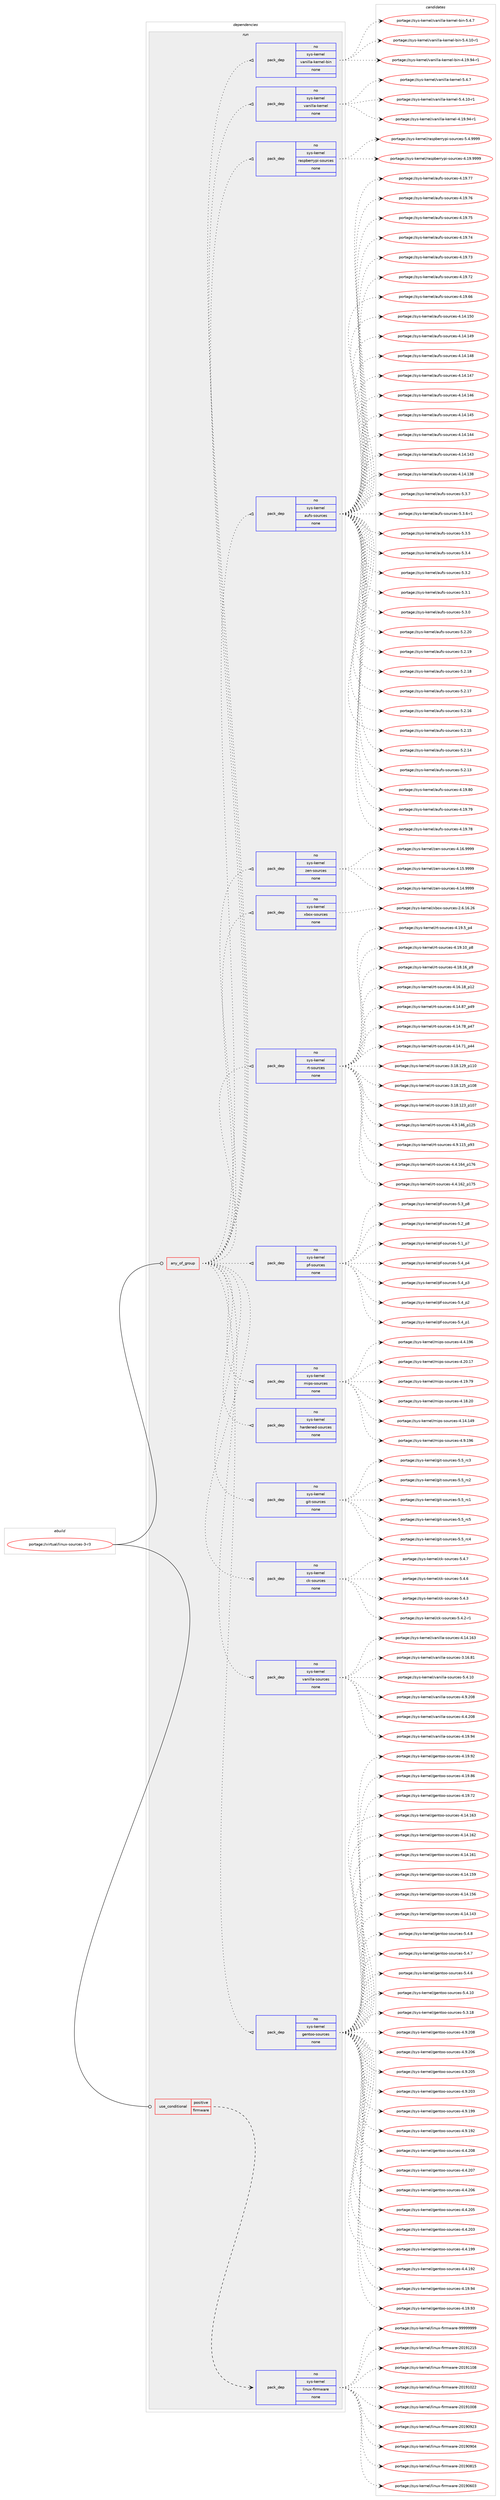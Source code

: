 digraph prolog {

# *************
# Graph options
# *************

newrank=true;
concentrate=true;
compound=true;
graph [rankdir=LR,fontname=Helvetica,fontsize=10,ranksep=1.5];#, ranksep=2.5, nodesep=0.2];
edge  [arrowhead=vee];
node  [fontname=Helvetica,fontsize=10];

# **********
# The ebuild
# **********

subgraph cluster_leftcol {
color=gray;
label=<<i>ebuild</i>>;
id [label="portage://virtual/linux-sources-3-r3", color=red, width=4, href="../virtual/linux-sources-3-r3.svg"];
}

# ****************
# The dependencies
# ****************

subgraph cluster_midcol {
color=gray;
label=<<i>dependencies</i>>;
subgraph cluster_compile {
fillcolor="#eeeeee";
style=filled;
label=<<i>compile</i>>;
}
subgraph cluster_compileandrun {
fillcolor="#eeeeee";
style=filled;
label=<<i>compile and run</i>>;
}
subgraph cluster_run {
fillcolor="#eeeeee";
style=filled;
label=<<i>run</i>>;
subgraph any941 {
dependency40106 [label=<<TABLE BORDER="0" CELLBORDER="1" CELLSPACING="0" CELLPADDING="4"><TR><TD CELLPADDING="10">any_of_group</TD></TR></TABLE>>, shape=none, color=red];subgraph pack32126 {
dependency40107 [label=<<TABLE BORDER="0" CELLBORDER="1" CELLSPACING="0" CELLPADDING="4" WIDTH="220"><TR><TD ROWSPAN="6" CELLPADDING="30">pack_dep</TD></TR><TR><TD WIDTH="110">no</TD></TR><TR><TD>sys-kernel</TD></TR><TR><TD>gentoo-sources</TD></TR><TR><TD>none</TD></TR><TR><TD></TD></TR></TABLE>>, shape=none, color=blue];
}
dependency40106:e -> dependency40107:w [weight=20,style="dotted",arrowhead="oinv"];
subgraph pack32127 {
dependency40108 [label=<<TABLE BORDER="0" CELLBORDER="1" CELLSPACING="0" CELLPADDING="4" WIDTH="220"><TR><TD ROWSPAN="6" CELLPADDING="30">pack_dep</TD></TR><TR><TD WIDTH="110">no</TD></TR><TR><TD>sys-kernel</TD></TR><TR><TD>vanilla-sources</TD></TR><TR><TD>none</TD></TR><TR><TD></TD></TR></TABLE>>, shape=none, color=blue];
}
dependency40106:e -> dependency40108:w [weight=20,style="dotted",arrowhead="oinv"];
subgraph pack32128 {
dependency40109 [label=<<TABLE BORDER="0" CELLBORDER="1" CELLSPACING="0" CELLPADDING="4" WIDTH="220"><TR><TD ROWSPAN="6" CELLPADDING="30">pack_dep</TD></TR><TR><TD WIDTH="110">no</TD></TR><TR><TD>sys-kernel</TD></TR><TR><TD>ck-sources</TD></TR><TR><TD>none</TD></TR><TR><TD></TD></TR></TABLE>>, shape=none, color=blue];
}
dependency40106:e -> dependency40109:w [weight=20,style="dotted",arrowhead="oinv"];
subgraph pack32129 {
dependency40110 [label=<<TABLE BORDER="0" CELLBORDER="1" CELLSPACING="0" CELLPADDING="4" WIDTH="220"><TR><TD ROWSPAN="6" CELLPADDING="30">pack_dep</TD></TR><TR><TD WIDTH="110">no</TD></TR><TR><TD>sys-kernel</TD></TR><TR><TD>git-sources</TD></TR><TR><TD>none</TD></TR><TR><TD></TD></TR></TABLE>>, shape=none, color=blue];
}
dependency40106:e -> dependency40110:w [weight=20,style="dotted",arrowhead="oinv"];
subgraph pack32130 {
dependency40111 [label=<<TABLE BORDER="0" CELLBORDER="1" CELLSPACING="0" CELLPADDING="4" WIDTH="220"><TR><TD ROWSPAN="6" CELLPADDING="30">pack_dep</TD></TR><TR><TD WIDTH="110">no</TD></TR><TR><TD>sys-kernel</TD></TR><TR><TD>hardened-sources</TD></TR><TR><TD>none</TD></TR><TR><TD></TD></TR></TABLE>>, shape=none, color=blue];
}
dependency40106:e -> dependency40111:w [weight=20,style="dotted",arrowhead="oinv"];
subgraph pack32131 {
dependency40112 [label=<<TABLE BORDER="0" CELLBORDER="1" CELLSPACING="0" CELLPADDING="4" WIDTH="220"><TR><TD ROWSPAN="6" CELLPADDING="30">pack_dep</TD></TR><TR><TD WIDTH="110">no</TD></TR><TR><TD>sys-kernel</TD></TR><TR><TD>mips-sources</TD></TR><TR><TD>none</TD></TR><TR><TD></TD></TR></TABLE>>, shape=none, color=blue];
}
dependency40106:e -> dependency40112:w [weight=20,style="dotted",arrowhead="oinv"];
subgraph pack32132 {
dependency40113 [label=<<TABLE BORDER="0" CELLBORDER="1" CELLSPACING="0" CELLPADDING="4" WIDTH="220"><TR><TD ROWSPAN="6" CELLPADDING="30">pack_dep</TD></TR><TR><TD WIDTH="110">no</TD></TR><TR><TD>sys-kernel</TD></TR><TR><TD>pf-sources</TD></TR><TR><TD>none</TD></TR><TR><TD></TD></TR></TABLE>>, shape=none, color=blue];
}
dependency40106:e -> dependency40113:w [weight=20,style="dotted",arrowhead="oinv"];
subgraph pack32133 {
dependency40114 [label=<<TABLE BORDER="0" CELLBORDER="1" CELLSPACING="0" CELLPADDING="4" WIDTH="220"><TR><TD ROWSPAN="6" CELLPADDING="30">pack_dep</TD></TR><TR><TD WIDTH="110">no</TD></TR><TR><TD>sys-kernel</TD></TR><TR><TD>rt-sources</TD></TR><TR><TD>none</TD></TR><TR><TD></TD></TR></TABLE>>, shape=none, color=blue];
}
dependency40106:e -> dependency40114:w [weight=20,style="dotted",arrowhead="oinv"];
subgraph pack32134 {
dependency40115 [label=<<TABLE BORDER="0" CELLBORDER="1" CELLSPACING="0" CELLPADDING="4" WIDTH="220"><TR><TD ROWSPAN="6" CELLPADDING="30">pack_dep</TD></TR><TR><TD WIDTH="110">no</TD></TR><TR><TD>sys-kernel</TD></TR><TR><TD>xbox-sources</TD></TR><TR><TD>none</TD></TR><TR><TD></TD></TR></TABLE>>, shape=none, color=blue];
}
dependency40106:e -> dependency40115:w [weight=20,style="dotted",arrowhead="oinv"];
subgraph pack32135 {
dependency40116 [label=<<TABLE BORDER="0" CELLBORDER="1" CELLSPACING="0" CELLPADDING="4" WIDTH="220"><TR><TD ROWSPAN="6" CELLPADDING="30">pack_dep</TD></TR><TR><TD WIDTH="110">no</TD></TR><TR><TD>sys-kernel</TD></TR><TR><TD>zen-sources</TD></TR><TR><TD>none</TD></TR><TR><TD></TD></TR></TABLE>>, shape=none, color=blue];
}
dependency40106:e -> dependency40116:w [weight=20,style="dotted",arrowhead="oinv"];
subgraph pack32136 {
dependency40117 [label=<<TABLE BORDER="0" CELLBORDER="1" CELLSPACING="0" CELLPADDING="4" WIDTH="220"><TR><TD ROWSPAN="6" CELLPADDING="30">pack_dep</TD></TR><TR><TD WIDTH="110">no</TD></TR><TR><TD>sys-kernel</TD></TR><TR><TD>aufs-sources</TD></TR><TR><TD>none</TD></TR><TR><TD></TD></TR></TABLE>>, shape=none, color=blue];
}
dependency40106:e -> dependency40117:w [weight=20,style="dotted",arrowhead="oinv"];
subgraph pack32137 {
dependency40118 [label=<<TABLE BORDER="0" CELLBORDER="1" CELLSPACING="0" CELLPADDING="4" WIDTH="220"><TR><TD ROWSPAN="6" CELLPADDING="30">pack_dep</TD></TR><TR><TD WIDTH="110">no</TD></TR><TR><TD>sys-kernel</TD></TR><TR><TD>raspberrypi-sources</TD></TR><TR><TD>none</TD></TR><TR><TD></TD></TR></TABLE>>, shape=none, color=blue];
}
dependency40106:e -> dependency40118:w [weight=20,style="dotted",arrowhead="oinv"];
subgraph pack32138 {
dependency40119 [label=<<TABLE BORDER="0" CELLBORDER="1" CELLSPACING="0" CELLPADDING="4" WIDTH="220"><TR><TD ROWSPAN="6" CELLPADDING="30">pack_dep</TD></TR><TR><TD WIDTH="110">no</TD></TR><TR><TD>sys-kernel</TD></TR><TR><TD>vanilla-kernel</TD></TR><TR><TD>none</TD></TR><TR><TD></TD></TR></TABLE>>, shape=none, color=blue];
}
dependency40106:e -> dependency40119:w [weight=20,style="dotted",arrowhead="oinv"];
subgraph pack32139 {
dependency40120 [label=<<TABLE BORDER="0" CELLBORDER="1" CELLSPACING="0" CELLPADDING="4" WIDTH="220"><TR><TD ROWSPAN="6" CELLPADDING="30">pack_dep</TD></TR><TR><TD WIDTH="110">no</TD></TR><TR><TD>sys-kernel</TD></TR><TR><TD>vanilla-kernel-bin</TD></TR><TR><TD>none</TD></TR><TR><TD></TD></TR></TABLE>>, shape=none, color=blue];
}
dependency40106:e -> dependency40120:w [weight=20,style="dotted",arrowhead="oinv"];
}
id:e -> dependency40106:w [weight=20,style="solid",arrowhead="odot"];
subgraph cond6994 {
dependency40121 [label=<<TABLE BORDER="0" CELLBORDER="1" CELLSPACING="0" CELLPADDING="4"><TR><TD ROWSPAN="3" CELLPADDING="10">use_conditional</TD></TR><TR><TD>positive</TD></TR><TR><TD>firmware</TD></TR></TABLE>>, shape=none, color=red];
subgraph pack32140 {
dependency40122 [label=<<TABLE BORDER="0" CELLBORDER="1" CELLSPACING="0" CELLPADDING="4" WIDTH="220"><TR><TD ROWSPAN="6" CELLPADDING="30">pack_dep</TD></TR><TR><TD WIDTH="110">no</TD></TR><TR><TD>sys-kernel</TD></TR><TR><TD>linux-firmware</TD></TR><TR><TD>none</TD></TR><TR><TD></TD></TR></TABLE>>, shape=none, color=blue];
}
dependency40121:e -> dependency40122:w [weight=20,style="dashed",arrowhead="vee"];
}
id:e -> dependency40121:w [weight=20,style="solid",arrowhead="odot"];
}
}

# **************
# The candidates
# **************

subgraph cluster_choices {
rank=same;
color=gray;
label=<<i>candidates</i>>;

subgraph choice32126 {
color=black;
nodesep=1;
choice11512111545107101114110101108471031011101161111114511511111711499101115455346524656 [label="portage://sys-kernel/gentoo-sources-5.4.8", color=red, width=4,href="../sys-kernel/gentoo-sources-5.4.8.svg"];
choice11512111545107101114110101108471031011101161111114511511111711499101115455346524655 [label="portage://sys-kernel/gentoo-sources-5.4.7", color=red, width=4,href="../sys-kernel/gentoo-sources-5.4.7.svg"];
choice11512111545107101114110101108471031011101161111114511511111711499101115455346524654 [label="portage://sys-kernel/gentoo-sources-5.4.6", color=red, width=4,href="../sys-kernel/gentoo-sources-5.4.6.svg"];
choice1151211154510710111411010110847103101110116111111451151111171149910111545534652464948 [label="portage://sys-kernel/gentoo-sources-5.4.10", color=red, width=4,href="../sys-kernel/gentoo-sources-5.4.10.svg"];
choice1151211154510710111411010110847103101110116111111451151111171149910111545534651464956 [label="portage://sys-kernel/gentoo-sources-5.3.18", color=red, width=4,href="../sys-kernel/gentoo-sources-5.3.18.svg"];
choice115121115451071011141101011084710310111011611111145115111117114991011154552465746504856 [label="portage://sys-kernel/gentoo-sources-4.9.208", color=red, width=4,href="../sys-kernel/gentoo-sources-4.9.208.svg"];
choice115121115451071011141101011084710310111011611111145115111117114991011154552465746504854 [label="portage://sys-kernel/gentoo-sources-4.9.206", color=red, width=4,href="../sys-kernel/gentoo-sources-4.9.206.svg"];
choice115121115451071011141101011084710310111011611111145115111117114991011154552465746504853 [label="portage://sys-kernel/gentoo-sources-4.9.205", color=red, width=4,href="../sys-kernel/gentoo-sources-4.9.205.svg"];
choice115121115451071011141101011084710310111011611111145115111117114991011154552465746504851 [label="portage://sys-kernel/gentoo-sources-4.9.203", color=red, width=4,href="../sys-kernel/gentoo-sources-4.9.203.svg"];
choice115121115451071011141101011084710310111011611111145115111117114991011154552465746495757 [label="portage://sys-kernel/gentoo-sources-4.9.199", color=red, width=4,href="../sys-kernel/gentoo-sources-4.9.199.svg"];
choice115121115451071011141101011084710310111011611111145115111117114991011154552465746495750 [label="portage://sys-kernel/gentoo-sources-4.9.192", color=red, width=4,href="../sys-kernel/gentoo-sources-4.9.192.svg"];
choice115121115451071011141101011084710310111011611111145115111117114991011154552465246504856 [label="portage://sys-kernel/gentoo-sources-4.4.208", color=red, width=4,href="../sys-kernel/gentoo-sources-4.4.208.svg"];
choice115121115451071011141101011084710310111011611111145115111117114991011154552465246504855 [label="portage://sys-kernel/gentoo-sources-4.4.207", color=red, width=4,href="../sys-kernel/gentoo-sources-4.4.207.svg"];
choice115121115451071011141101011084710310111011611111145115111117114991011154552465246504854 [label="portage://sys-kernel/gentoo-sources-4.4.206", color=red, width=4,href="../sys-kernel/gentoo-sources-4.4.206.svg"];
choice115121115451071011141101011084710310111011611111145115111117114991011154552465246504853 [label="portage://sys-kernel/gentoo-sources-4.4.205", color=red, width=4,href="../sys-kernel/gentoo-sources-4.4.205.svg"];
choice115121115451071011141101011084710310111011611111145115111117114991011154552465246504851 [label="portage://sys-kernel/gentoo-sources-4.4.203", color=red, width=4,href="../sys-kernel/gentoo-sources-4.4.203.svg"];
choice115121115451071011141101011084710310111011611111145115111117114991011154552465246495757 [label="portage://sys-kernel/gentoo-sources-4.4.199", color=red, width=4,href="../sys-kernel/gentoo-sources-4.4.199.svg"];
choice115121115451071011141101011084710310111011611111145115111117114991011154552465246495750 [label="portage://sys-kernel/gentoo-sources-4.4.192", color=red, width=4,href="../sys-kernel/gentoo-sources-4.4.192.svg"];
choice115121115451071011141101011084710310111011611111145115111117114991011154552464957465752 [label="portage://sys-kernel/gentoo-sources-4.19.94", color=red, width=4,href="../sys-kernel/gentoo-sources-4.19.94.svg"];
choice115121115451071011141101011084710310111011611111145115111117114991011154552464957465751 [label="portage://sys-kernel/gentoo-sources-4.19.93", color=red, width=4,href="../sys-kernel/gentoo-sources-4.19.93.svg"];
choice115121115451071011141101011084710310111011611111145115111117114991011154552464957465750 [label="portage://sys-kernel/gentoo-sources-4.19.92", color=red, width=4,href="../sys-kernel/gentoo-sources-4.19.92.svg"];
choice115121115451071011141101011084710310111011611111145115111117114991011154552464957465654 [label="portage://sys-kernel/gentoo-sources-4.19.86", color=red, width=4,href="../sys-kernel/gentoo-sources-4.19.86.svg"];
choice115121115451071011141101011084710310111011611111145115111117114991011154552464957465550 [label="portage://sys-kernel/gentoo-sources-4.19.72", color=red, width=4,href="../sys-kernel/gentoo-sources-4.19.72.svg"];
choice11512111545107101114110101108471031011101161111114511511111711499101115455246495246495451 [label="portage://sys-kernel/gentoo-sources-4.14.163", color=red, width=4,href="../sys-kernel/gentoo-sources-4.14.163.svg"];
choice11512111545107101114110101108471031011101161111114511511111711499101115455246495246495450 [label="portage://sys-kernel/gentoo-sources-4.14.162", color=red, width=4,href="../sys-kernel/gentoo-sources-4.14.162.svg"];
choice11512111545107101114110101108471031011101161111114511511111711499101115455246495246495449 [label="portage://sys-kernel/gentoo-sources-4.14.161", color=red, width=4,href="../sys-kernel/gentoo-sources-4.14.161.svg"];
choice11512111545107101114110101108471031011101161111114511511111711499101115455246495246495357 [label="portage://sys-kernel/gentoo-sources-4.14.159", color=red, width=4,href="../sys-kernel/gentoo-sources-4.14.159.svg"];
choice11512111545107101114110101108471031011101161111114511511111711499101115455246495246495354 [label="portage://sys-kernel/gentoo-sources-4.14.156", color=red, width=4,href="../sys-kernel/gentoo-sources-4.14.156.svg"];
choice11512111545107101114110101108471031011101161111114511511111711499101115455246495246495251 [label="portage://sys-kernel/gentoo-sources-4.14.143", color=red, width=4,href="../sys-kernel/gentoo-sources-4.14.143.svg"];
dependency40107:e -> choice11512111545107101114110101108471031011101161111114511511111711499101115455346524656:w [style=dotted,weight="100"];
dependency40107:e -> choice11512111545107101114110101108471031011101161111114511511111711499101115455346524655:w [style=dotted,weight="100"];
dependency40107:e -> choice11512111545107101114110101108471031011101161111114511511111711499101115455346524654:w [style=dotted,weight="100"];
dependency40107:e -> choice1151211154510710111411010110847103101110116111111451151111171149910111545534652464948:w [style=dotted,weight="100"];
dependency40107:e -> choice1151211154510710111411010110847103101110116111111451151111171149910111545534651464956:w [style=dotted,weight="100"];
dependency40107:e -> choice115121115451071011141101011084710310111011611111145115111117114991011154552465746504856:w [style=dotted,weight="100"];
dependency40107:e -> choice115121115451071011141101011084710310111011611111145115111117114991011154552465746504854:w [style=dotted,weight="100"];
dependency40107:e -> choice115121115451071011141101011084710310111011611111145115111117114991011154552465746504853:w [style=dotted,weight="100"];
dependency40107:e -> choice115121115451071011141101011084710310111011611111145115111117114991011154552465746504851:w [style=dotted,weight="100"];
dependency40107:e -> choice115121115451071011141101011084710310111011611111145115111117114991011154552465746495757:w [style=dotted,weight="100"];
dependency40107:e -> choice115121115451071011141101011084710310111011611111145115111117114991011154552465746495750:w [style=dotted,weight="100"];
dependency40107:e -> choice115121115451071011141101011084710310111011611111145115111117114991011154552465246504856:w [style=dotted,weight="100"];
dependency40107:e -> choice115121115451071011141101011084710310111011611111145115111117114991011154552465246504855:w [style=dotted,weight="100"];
dependency40107:e -> choice115121115451071011141101011084710310111011611111145115111117114991011154552465246504854:w [style=dotted,weight="100"];
dependency40107:e -> choice115121115451071011141101011084710310111011611111145115111117114991011154552465246504853:w [style=dotted,weight="100"];
dependency40107:e -> choice115121115451071011141101011084710310111011611111145115111117114991011154552465246504851:w [style=dotted,weight="100"];
dependency40107:e -> choice115121115451071011141101011084710310111011611111145115111117114991011154552465246495757:w [style=dotted,weight="100"];
dependency40107:e -> choice115121115451071011141101011084710310111011611111145115111117114991011154552465246495750:w [style=dotted,weight="100"];
dependency40107:e -> choice115121115451071011141101011084710310111011611111145115111117114991011154552464957465752:w [style=dotted,weight="100"];
dependency40107:e -> choice115121115451071011141101011084710310111011611111145115111117114991011154552464957465751:w [style=dotted,weight="100"];
dependency40107:e -> choice115121115451071011141101011084710310111011611111145115111117114991011154552464957465750:w [style=dotted,weight="100"];
dependency40107:e -> choice115121115451071011141101011084710310111011611111145115111117114991011154552464957465654:w [style=dotted,weight="100"];
dependency40107:e -> choice115121115451071011141101011084710310111011611111145115111117114991011154552464957465550:w [style=dotted,weight="100"];
dependency40107:e -> choice11512111545107101114110101108471031011101161111114511511111711499101115455246495246495451:w [style=dotted,weight="100"];
dependency40107:e -> choice11512111545107101114110101108471031011101161111114511511111711499101115455246495246495450:w [style=dotted,weight="100"];
dependency40107:e -> choice11512111545107101114110101108471031011101161111114511511111711499101115455246495246495449:w [style=dotted,weight="100"];
dependency40107:e -> choice11512111545107101114110101108471031011101161111114511511111711499101115455246495246495357:w [style=dotted,weight="100"];
dependency40107:e -> choice11512111545107101114110101108471031011101161111114511511111711499101115455246495246495354:w [style=dotted,weight="100"];
dependency40107:e -> choice11512111545107101114110101108471031011101161111114511511111711499101115455246495246495251:w [style=dotted,weight="100"];
}
subgraph choice32127 {
color=black;
nodesep=1;
choice11512111545107101114110101108471189711010510810897451151111171149910111545534652464948 [label="portage://sys-kernel/vanilla-sources-5.4.10", color=red, width=4,href="../sys-kernel/vanilla-sources-5.4.10.svg"];
choice1151211154510710111411010110847118971101051081089745115111117114991011154552465746504856 [label="portage://sys-kernel/vanilla-sources-4.9.208", color=red, width=4,href="../sys-kernel/vanilla-sources-4.9.208.svg"];
choice1151211154510710111411010110847118971101051081089745115111117114991011154552465246504856 [label="portage://sys-kernel/vanilla-sources-4.4.208", color=red, width=4,href="../sys-kernel/vanilla-sources-4.4.208.svg"];
choice1151211154510710111411010110847118971101051081089745115111117114991011154552464957465752 [label="portage://sys-kernel/vanilla-sources-4.19.94", color=red, width=4,href="../sys-kernel/vanilla-sources-4.19.94.svg"];
choice115121115451071011141101011084711897110105108108974511511111711499101115455246495246495451 [label="portage://sys-kernel/vanilla-sources-4.14.163", color=red, width=4,href="../sys-kernel/vanilla-sources-4.14.163.svg"];
choice1151211154510710111411010110847118971101051081089745115111117114991011154551464954465649 [label="portage://sys-kernel/vanilla-sources-3.16.81", color=red, width=4,href="../sys-kernel/vanilla-sources-3.16.81.svg"];
dependency40108:e -> choice11512111545107101114110101108471189711010510810897451151111171149910111545534652464948:w [style=dotted,weight="100"];
dependency40108:e -> choice1151211154510710111411010110847118971101051081089745115111117114991011154552465746504856:w [style=dotted,weight="100"];
dependency40108:e -> choice1151211154510710111411010110847118971101051081089745115111117114991011154552465246504856:w [style=dotted,weight="100"];
dependency40108:e -> choice1151211154510710111411010110847118971101051081089745115111117114991011154552464957465752:w [style=dotted,weight="100"];
dependency40108:e -> choice115121115451071011141101011084711897110105108108974511511111711499101115455246495246495451:w [style=dotted,weight="100"];
dependency40108:e -> choice1151211154510710111411010110847118971101051081089745115111117114991011154551464954465649:w [style=dotted,weight="100"];
}
subgraph choice32128 {
color=black;
nodesep=1;
choice1151211154510710111411010110847991074511511111711499101115455346524655 [label="portage://sys-kernel/ck-sources-5.4.7", color=red, width=4,href="../sys-kernel/ck-sources-5.4.7.svg"];
choice1151211154510710111411010110847991074511511111711499101115455346524654 [label="portage://sys-kernel/ck-sources-5.4.6", color=red, width=4,href="../sys-kernel/ck-sources-5.4.6.svg"];
choice1151211154510710111411010110847991074511511111711499101115455346524651 [label="portage://sys-kernel/ck-sources-5.4.3", color=red, width=4,href="../sys-kernel/ck-sources-5.4.3.svg"];
choice11512111545107101114110101108479910745115111117114991011154553465246504511449 [label="portage://sys-kernel/ck-sources-5.4.2-r1", color=red, width=4,href="../sys-kernel/ck-sources-5.4.2-r1.svg"];
dependency40109:e -> choice1151211154510710111411010110847991074511511111711499101115455346524655:w [style=dotted,weight="100"];
dependency40109:e -> choice1151211154510710111411010110847991074511511111711499101115455346524654:w [style=dotted,weight="100"];
dependency40109:e -> choice1151211154510710111411010110847991074511511111711499101115455346524651:w [style=dotted,weight="100"];
dependency40109:e -> choice11512111545107101114110101108479910745115111117114991011154553465246504511449:w [style=dotted,weight="100"];
}
subgraph choice32129 {
color=black;
nodesep=1;
choice1151211154510710111411010110847103105116451151111171149910111545534653951149953 [label="portage://sys-kernel/git-sources-5.5_rc5", color=red, width=4,href="../sys-kernel/git-sources-5.5_rc5.svg"];
choice1151211154510710111411010110847103105116451151111171149910111545534653951149952 [label="portage://sys-kernel/git-sources-5.5_rc4", color=red, width=4,href="../sys-kernel/git-sources-5.5_rc4.svg"];
choice1151211154510710111411010110847103105116451151111171149910111545534653951149951 [label="portage://sys-kernel/git-sources-5.5_rc3", color=red, width=4,href="../sys-kernel/git-sources-5.5_rc3.svg"];
choice1151211154510710111411010110847103105116451151111171149910111545534653951149950 [label="portage://sys-kernel/git-sources-5.5_rc2", color=red, width=4,href="../sys-kernel/git-sources-5.5_rc2.svg"];
choice1151211154510710111411010110847103105116451151111171149910111545534653951149949 [label="portage://sys-kernel/git-sources-5.5_rc1", color=red, width=4,href="../sys-kernel/git-sources-5.5_rc1.svg"];
dependency40110:e -> choice1151211154510710111411010110847103105116451151111171149910111545534653951149953:w [style=dotted,weight="100"];
dependency40110:e -> choice1151211154510710111411010110847103105116451151111171149910111545534653951149952:w [style=dotted,weight="100"];
dependency40110:e -> choice1151211154510710111411010110847103105116451151111171149910111545534653951149951:w [style=dotted,weight="100"];
dependency40110:e -> choice1151211154510710111411010110847103105116451151111171149910111545534653951149950:w [style=dotted,weight="100"];
dependency40110:e -> choice1151211154510710111411010110847103105116451151111171149910111545534653951149949:w [style=dotted,weight="100"];
}
subgraph choice32130 {
color=black;
nodesep=1;
}
subgraph choice32131 {
color=black;
nodesep=1;
choice115121115451071011141101011084710910511211545115111117114991011154552465746495754 [label="portage://sys-kernel/mips-sources-4.9.196", color=red, width=4,href="../sys-kernel/mips-sources-4.9.196.svg"];
choice115121115451071011141101011084710910511211545115111117114991011154552465246495754 [label="portage://sys-kernel/mips-sources-4.4.196", color=red, width=4,href="../sys-kernel/mips-sources-4.4.196.svg"];
choice115121115451071011141101011084710910511211545115111117114991011154552465048464955 [label="portage://sys-kernel/mips-sources-4.20.17", color=red, width=4,href="../sys-kernel/mips-sources-4.20.17.svg"];
choice115121115451071011141101011084710910511211545115111117114991011154552464957465557 [label="portage://sys-kernel/mips-sources-4.19.79", color=red, width=4,href="../sys-kernel/mips-sources-4.19.79.svg"];
choice115121115451071011141101011084710910511211545115111117114991011154552464956465048 [label="portage://sys-kernel/mips-sources-4.18.20", color=red, width=4,href="../sys-kernel/mips-sources-4.18.20.svg"];
choice11512111545107101114110101108471091051121154511511111711499101115455246495246495257 [label="portage://sys-kernel/mips-sources-4.14.149", color=red, width=4,href="../sys-kernel/mips-sources-4.14.149.svg"];
dependency40112:e -> choice115121115451071011141101011084710910511211545115111117114991011154552465746495754:w [style=dotted,weight="100"];
dependency40112:e -> choice115121115451071011141101011084710910511211545115111117114991011154552465246495754:w [style=dotted,weight="100"];
dependency40112:e -> choice115121115451071011141101011084710910511211545115111117114991011154552465048464955:w [style=dotted,weight="100"];
dependency40112:e -> choice115121115451071011141101011084710910511211545115111117114991011154552464957465557:w [style=dotted,weight="100"];
dependency40112:e -> choice115121115451071011141101011084710910511211545115111117114991011154552464956465048:w [style=dotted,weight="100"];
dependency40112:e -> choice11512111545107101114110101108471091051121154511511111711499101115455246495246495257:w [style=dotted,weight="100"];
}
subgraph choice32132 {
color=black;
nodesep=1;
choice11512111545107101114110101108471121024511511111711499101115455346529511252 [label="portage://sys-kernel/pf-sources-5.4_p4", color=red, width=4,href="../sys-kernel/pf-sources-5.4_p4.svg"];
choice11512111545107101114110101108471121024511511111711499101115455346529511251 [label="portage://sys-kernel/pf-sources-5.4_p3", color=red, width=4,href="../sys-kernel/pf-sources-5.4_p3.svg"];
choice11512111545107101114110101108471121024511511111711499101115455346529511250 [label="portage://sys-kernel/pf-sources-5.4_p2", color=red, width=4,href="../sys-kernel/pf-sources-5.4_p2.svg"];
choice11512111545107101114110101108471121024511511111711499101115455346529511249 [label="portage://sys-kernel/pf-sources-5.4_p1", color=red, width=4,href="../sys-kernel/pf-sources-5.4_p1.svg"];
choice11512111545107101114110101108471121024511511111711499101115455346519511256 [label="portage://sys-kernel/pf-sources-5.3_p8", color=red, width=4,href="../sys-kernel/pf-sources-5.3_p8.svg"];
choice11512111545107101114110101108471121024511511111711499101115455346509511256 [label="portage://sys-kernel/pf-sources-5.2_p8", color=red, width=4,href="../sys-kernel/pf-sources-5.2_p8.svg"];
choice11512111545107101114110101108471121024511511111711499101115455346499511255 [label="portage://sys-kernel/pf-sources-5.1_p7", color=red, width=4,href="../sys-kernel/pf-sources-5.1_p7.svg"];
dependency40113:e -> choice11512111545107101114110101108471121024511511111711499101115455346529511252:w [style=dotted,weight="100"];
dependency40113:e -> choice11512111545107101114110101108471121024511511111711499101115455346529511251:w [style=dotted,weight="100"];
dependency40113:e -> choice11512111545107101114110101108471121024511511111711499101115455346529511250:w [style=dotted,weight="100"];
dependency40113:e -> choice11512111545107101114110101108471121024511511111711499101115455346529511249:w [style=dotted,weight="100"];
dependency40113:e -> choice11512111545107101114110101108471121024511511111711499101115455346519511256:w [style=dotted,weight="100"];
dependency40113:e -> choice11512111545107101114110101108471121024511511111711499101115455346509511256:w [style=dotted,weight="100"];
dependency40113:e -> choice11512111545107101114110101108471121024511511111711499101115455346499511255:w [style=dotted,weight="100"];
}
subgraph choice32133 {
color=black;
nodesep=1;
choice11512111545107101114110101108471141164511511111711499101115455246574649525495112495053 [label="portage://sys-kernel/rt-sources-4.9.146_p125", color=red, width=4,href="../sys-kernel/rt-sources-4.9.146_p125.svg"];
choice115121115451071011141101011084711411645115111117114991011154552465746494953951125751 [label="portage://sys-kernel/rt-sources-4.9.115_p93", color=red, width=4,href="../sys-kernel/rt-sources-4.9.115_p93.svg"];
choice11512111545107101114110101108471141164511511111711499101115455246524649545295112495554 [label="portage://sys-kernel/rt-sources-4.4.164_p176", color=red, width=4,href="../sys-kernel/rt-sources-4.4.164_p176.svg"];
choice11512111545107101114110101108471141164511511111711499101115455246524649545095112495553 [label="portage://sys-kernel/rt-sources-4.4.162_p175", color=red, width=4,href="../sys-kernel/rt-sources-4.4.162_p175.svg"];
choice11512111545107101114110101108471141164511511111711499101115455246495746539511252 [label="portage://sys-kernel/rt-sources-4.19.5_p4", color=red, width=4,href="../sys-kernel/rt-sources-4.19.5_p4.svg"];
choice1151211154510710111411010110847114116451151111171149910111545524649574649489511256 [label="portage://sys-kernel/rt-sources-4.19.10_p8", color=red, width=4,href="../sys-kernel/rt-sources-4.19.10_p8.svg"];
choice1151211154510710111411010110847114116451151111171149910111545524649564649549511257 [label="portage://sys-kernel/rt-sources-4.18.16_p9", color=red, width=4,href="../sys-kernel/rt-sources-4.18.16_p9.svg"];
choice115121115451071011141101011084711411645115111117114991011154552464954464956951124950 [label="portage://sys-kernel/rt-sources-4.16.18_p12", color=red, width=4,href="../sys-kernel/rt-sources-4.16.18_p12.svg"];
choice115121115451071011141101011084711411645115111117114991011154552464952465655951125257 [label="portage://sys-kernel/rt-sources-4.14.87_p49", color=red, width=4,href="../sys-kernel/rt-sources-4.14.87_p49.svg"];
choice115121115451071011141101011084711411645115111117114991011154552464952465556951125255 [label="portage://sys-kernel/rt-sources-4.14.78_p47", color=red, width=4,href="../sys-kernel/rt-sources-4.14.78_p47.svg"];
choice115121115451071011141101011084711411645115111117114991011154552464952465549951125252 [label="portage://sys-kernel/rt-sources-4.14.71_p44", color=red, width=4,href="../sys-kernel/rt-sources-4.14.71_p44.svg"];
choice1151211154510710111411010110847114116451151111171149910111545514649564649505795112494948 [label="portage://sys-kernel/rt-sources-3.18.129_p110", color=red, width=4,href="../sys-kernel/rt-sources-3.18.129_p110.svg"];
choice1151211154510710111411010110847114116451151111171149910111545514649564649505395112494856 [label="portage://sys-kernel/rt-sources-3.18.125_p108", color=red, width=4,href="../sys-kernel/rt-sources-3.18.125_p108.svg"];
choice1151211154510710111411010110847114116451151111171149910111545514649564649505195112494855 [label="portage://sys-kernel/rt-sources-3.18.123_p107", color=red, width=4,href="../sys-kernel/rt-sources-3.18.123_p107.svg"];
dependency40114:e -> choice11512111545107101114110101108471141164511511111711499101115455246574649525495112495053:w [style=dotted,weight="100"];
dependency40114:e -> choice115121115451071011141101011084711411645115111117114991011154552465746494953951125751:w [style=dotted,weight="100"];
dependency40114:e -> choice11512111545107101114110101108471141164511511111711499101115455246524649545295112495554:w [style=dotted,weight="100"];
dependency40114:e -> choice11512111545107101114110101108471141164511511111711499101115455246524649545095112495553:w [style=dotted,weight="100"];
dependency40114:e -> choice11512111545107101114110101108471141164511511111711499101115455246495746539511252:w [style=dotted,weight="100"];
dependency40114:e -> choice1151211154510710111411010110847114116451151111171149910111545524649574649489511256:w [style=dotted,weight="100"];
dependency40114:e -> choice1151211154510710111411010110847114116451151111171149910111545524649564649549511257:w [style=dotted,weight="100"];
dependency40114:e -> choice115121115451071011141101011084711411645115111117114991011154552464954464956951124950:w [style=dotted,weight="100"];
dependency40114:e -> choice115121115451071011141101011084711411645115111117114991011154552464952465655951125257:w [style=dotted,weight="100"];
dependency40114:e -> choice115121115451071011141101011084711411645115111117114991011154552464952465556951125255:w [style=dotted,weight="100"];
dependency40114:e -> choice115121115451071011141101011084711411645115111117114991011154552464952465549951125252:w [style=dotted,weight="100"];
dependency40114:e -> choice1151211154510710111411010110847114116451151111171149910111545514649564649505795112494948:w [style=dotted,weight="100"];
dependency40114:e -> choice1151211154510710111411010110847114116451151111171149910111545514649564649505395112494856:w [style=dotted,weight="100"];
dependency40114:e -> choice1151211154510710111411010110847114116451151111171149910111545514649564649505195112494855:w [style=dotted,weight="100"];
}
subgraph choice32134 {
color=black;
nodesep=1;
choice115121115451071011141101011084712098111120451151111171149910111545504654464954465054 [label="portage://sys-kernel/xbox-sources-2.6.16.26", color=red, width=4,href="../sys-kernel/xbox-sources-2.6.16.26.svg"];
dependency40115:e -> choice115121115451071011141101011084712098111120451151111171149910111545504654464954465054:w [style=dotted,weight="100"];
}
subgraph choice32135 {
color=black;
nodesep=1;
choice1151211154510710111411010110847122101110451151111171149910111545524649544657575757 [label="portage://sys-kernel/zen-sources-4.16.9999", color=red, width=4,href="../sys-kernel/zen-sources-4.16.9999.svg"];
choice1151211154510710111411010110847122101110451151111171149910111545524649534657575757 [label="portage://sys-kernel/zen-sources-4.15.9999", color=red, width=4,href="../sys-kernel/zen-sources-4.15.9999.svg"];
choice1151211154510710111411010110847122101110451151111171149910111545524649524657575757 [label="portage://sys-kernel/zen-sources-4.14.9999", color=red, width=4,href="../sys-kernel/zen-sources-4.14.9999.svg"];
dependency40116:e -> choice1151211154510710111411010110847122101110451151111171149910111545524649544657575757:w [style=dotted,weight="100"];
dependency40116:e -> choice1151211154510710111411010110847122101110451151111171149910111545524649534657575757:w [style=dotted,weight="100"];
dependency40116:e -> choice1151211154510710111411010110847122101110451151111171149910111545524649524657575757:w [style=dotted,weight="100"];
}
subgraph choice32136 {
color=black;
nodesep=1;
choice1151211154510710111411010110847971171021154511511111711499101115455346514655 [label="portage://sys-kernel/aufs-sources-5.3.7", color=red, width=4,href="../sys-kernel/aufs-sources-5.3.7.svg"];
choice11512111545107101114110101108479711710211545115111117114991011154553465146544511449 [label="portage://sys-kernel/aufs-sources-5.3.6-r1", color=red, width=4,href="../sys-kernel/aufs-sources-5.3.6-r1.svg"];
choice1151211154510710111411010110847971171021154511511111711499101115455346514653 [label="portage://sys-kernel/aufs-sources-5.3.5", color=red, width=4,href="../sys-kernel/aufs-sources-5.3.5.svg"];
choice1151211154510710111411010110847971171021154511511111711499101115455346514652 [label="portage://sys-kernel/aufs-sources-5.3.4", color=red, width=4,href="../sys-kernel/aufs-sources-5.3.4.svg"];
choice1151211154510710111411010110847971171021154511511111711499101115455346514650 [label="portage://sys-kernel/aufs-sources-5.3.2", color=red, width=4,href="../sys-kernel/aufs-sources-5.3.2.svg"];
choice1151211154510710111411010110847971171021154511511111711499101115455346514649 [label="portage://sys-kernel/aufs-sources-5.3.1", color=red, width=4,href="../sys-kernel/aufs-sources-5.3.1.svg"];
choice1151211154510710111411010110847971171021154511511111711499101115455346514648 [label="portage://sys-kernel/aufs-sources-5.3.0", color=red, width=4,href="../sys-kernel/aufs-sources-5.3.0.svg"];
choice115121115451071011141101011084797117102115451151111171149910111545534650465048 [label="portage://sys-kernel/aufs-sources-5.2.20", color=red, width=4,href="../sys-kernel/aufs-sources-5.2.20.svg"];
choice115121115451071011141101011084797117102115451151111171149910111545534650464957 [label="portage://sys-kernel/aufs-sources-5.2.19", color=red, width=4,href="../sys-kernel/aufs-sources-5.2.19.svg"];
choice115121115451071011141101011084797117102115451151111171149910111545534650464956 [label="portage://sys-kernel/aufs-sources-5.2.18", color=red, width=4,href="../sys-kernel/aufs-sources-5.2.18.svg"];
choice115121115451071011141101011084797117102115451151111171149910111545534650464955 [label="portage://sys-kernel/aufs-sources-5.2.17", color=red, width=4,href="../sys-kernel/aufs-sources-5.2.17.svg"];
choice115121115451071011141101011084797117102115451151111171149910111545534650464954 [label="portage://sys-kernel/aufs-sources-5.2.16", color=red, width=4,href="../sys-kernel/aufs-sources-5.2.16.svg"];
choice115121115451071011141101011084797117102115451151111171149910111545534650464953 [label="portage://sys-kernel/aufs-sources-5.2.15", color=red, width=4,href="../sys-kernel/aufs-sources-5.2.15.svg"];
choice115121115451071011141101011084797117102115451151111171149910111545534650464952 [label="portage://sys-kernel/aufs-sources-5.2.14", color=red, width=4,href="../sys-kernel/aufs-sources-5.2.14.svg"];
choice115121115451071011141101011084797117102115451151111171149910111545534650464951 [label="portage://sys-kernel/aufs-sources-5.2.13", color=red, width=4,href="../sys-kernel/aufs-sources-5.2.13.svg"];
choice11512111545107101114110101108479711710211545115111117114991011154552464957465648 [label="portage://sys-kernel/aufs-sources-4.19.80", color=red, width=4,href="../sys-kernel/aufs-sources-4.19.80.svg"];
choice11512111545107101114110101108479711710211545115111117114991011154552464957465557 [label="portage://sys-kernel/aufs-sources-4.19.79", color=red, width=4,href="../sys-kernel/aufs-sources-4.19.79.svg"];
choice11512111545107101114110101108479711710211545115111117114991011154552464957465556 [label="portage://sys-kernel/aufs-sources-4.19.78", color=red, width=4,href="../sys-kernel/aufs-sources-4.19.78.svg"];
choice11512111545107101114110101108479711710211545115111117114991011154552464957465555 [label="portage://sys-kernel/aufs-sources-4.19.77", color=red, width=4,href="../sys-kernel/aufs-sources-4.19.77.svg"];
choice11512111545107101114110101108479711710211545115111117114991011154552464957465554 [label="portage://sys-kernel/aufs-sources-4.19.76", color=red, width=4,href="../sys-kernel/aufs-sources-4.19.76.svg"];
choice11512111545107101114110101108479711710211545115111117114991011154552464957465553 [label="portage://sys-kernel/aufs-sources-4.19.75", color=red, width=4,href="../sys-kernel/aufs-sources-4.19.75.svg"];
choice11512111545107101114110101108479711710211545115111117114991011154552464957465552 [label="portage://sys-kernel/aufs-sources-4.19.74", color=red, width=4,href="../sys-kernel/aufs-sources-4.19.74.svg"];
choice11512111545107101114110101108479711710211545115111117114991011154552464957465551 [label="portage://sys-kernel/aufs-sources-4.19.73", color=red, width=4,href="../sys-kernel/aufs-sources-4.19.73.svg"];
choice11512111545107101114110101108479711710211545115111117114991011154552464957465550 [label="portage://sys-kernel/aufs-sources-4.19.72", color=red, width=4,href="../sys-kernel/aufs-sources-4.19.72.svg"];
choice11512111545107101114110101108479711710211545115111117114991011154552464957465454 [label="portage://sys-kernel/aufs-sources-4.19.66", color=red, width=4,href="../sys-kernel/aufs-sources-4.19.66.svg"];
choice1151211154510710111411010110847971171021154511511111711499101115455246495246495348 [label="portage://sys-kernel/aufs-sources-4.14.150", color=red, width=4,href="../sys-kernel/aufs-sources-4.14.150.svg"];
choice1151211154510710111411010110847971171021154511511111711499101115455246495246495257 [label="portage://sys-kernel/aufs-sources-4.14.149", color=red, width=4,href="../sys-kernel/aufs-sources-4.14.149.svg"];
choice1151211154510710111411010110847971171021154511511111711499101115455246495246495256 [label="portage://sys-kernel/aufs-sources-4.14.148", color=red, width=4,href="../sys-kernel/aufs-sources-4.14.148.svg"];
choice1151211154510710111411010110847971171021154511511111711499101115455246495246495255 [label="portage://sys-kernel/aufs-sources-4.14.147", color=red, width=4,href="../sys-kernel/aufs-sources-4.14.147.svg"];
choice1151211154510710111411010110847971171021154511511111711499101115455246495246495254 [label="portage://sys-kernel/aufs-sources-4.14.146", color=red, width=4,href="../sys-kernel/aufs-sources-4.14.146.svg"];
choice1151211154510710111411010110847971171021154511511111711499101115455246495246495253 [label="portage://sys-kernel/aufs-sources-4.14.145", color=red, width=4,href="../sys-kernel/aufs-sources-4.14.145.svg"];
choice1151211154510710111411010110847971171021154511511111711499101115455246495246495252 [label="portage://sys-kernel/aufs-sources-4.14.144", color=red, width=4,href="../sys-kernel/aufs-sources-4.14.144.svg"];
choice1151211154510710111411010110847971171021154511511111711499101115455246495246495251 [label="portage://sys-kernel/aufs-sources-4.14.143", color=red, width=4,href="../sys-kernel/aufs-sources-4.14.143.svg"];
choice1151211154510710111411010110847971171021154511511111711499101115455246495246495156 [label="portage://sys-kernel/aufs-sources-4.14.138", color=red, width=4,href="../sys-kernel/aufs-sources-4.14.138.svg"];
dependency40117:e -> choice1151211154510710111411010110847971171021154511511111711499101115455346514655:w [style=dotted,weight="100"];
dependency40117:e -> choice11512111545107101114110101108479711710211545115111117114991011154553465146544511449:w [style=dotted,weight="100"];
dependency40117:e -> choice1151211154510710111411010110847971171021154511511111711499101115455346514653:w [style=dotted,weight="100"];
dependency40117:e -> choice1151211154510710111411010110847971171021154511511111711499101115455346514652:w [style=dotted,weight="100"];
dependency40117:e -> choice1151211154510710111411010110847971171021154511511111711499101115455346514650:w [style=dotted,weight="100"];
dependency40117:e -> choice1151211154510710111411010110847971171021154511511111711499101115455346514649:w [style=dotted,weight="100"];
dependency40117:e -> choice1151211154510710111411010110847971171021154511511111711499101115455346514648:w [style=dotted,weight="100"];
dependency40117:e -> choice115121115451071011141101011084797117102115451151111171149910111545534650465048:w [style=dotted,weight="100"];
dependency40117:e -> choice115121115451071011141101011084797117102115451151111171149910111545534650464957:w [style=dotted,weight="100"];
dependency40117:e -> choice115121115451071011141101011084797117102115451151111171149910111545534650464956:w [style=dotted,weight="100"];
dependency40117:e -> choice115121115451071011141101011084797117102115451151111171149910111545534650464955:w [style=dotted,weight="100"];
dependency40117:e -> choice115121115451071011141101011084797117102115451151111171149910111545534650464954:w [style=dotted,weight="100"];
dependency40117:e -> choice115121115451071011141101011084797117102115451151111171149910111545534650464953:w [style=dotted,weight="100"];
dependency40117:e -> choice115121115451071011141101011084797117102115451151111171149910111545534650464952:w [style=dotted,weight="100"];
dependency40117:e -> choice115121115451071011141101011084797117102115451151111171149910111545534650464951:w [style=dotted,weight="100"];
dependency40117:e -> choice11512111545107101114110101108479711710211545115111117114991011154552464957465648:w [style=dotted,weight="100"];
dependency40117:e -> choice11512111545107101114110101108479711710211545115111117114991011154552464957465557:w [style=dotted,weight="100"];
dependency40117:e -> choice11512111545107101114110101108479711710211545115111117114991011154552464957465556:w [style=dotted,weight="100"];
dependency40117:e -> choice11512111545107101114110101108479711710211545115111117114991011154552464957465555:w [style=dotted,weight="100"];
dependency40117:e -> choice11512111545107101114110101108479711710211545115111117114991011154552464957465554:w [style=dotted,weight="100"];
dependency40117:e -> choice11512111545107101114110101108479711710211545115111117114991011154552464957465553:w [style=dotted,weight="100"];
dependency40117:e -> choice11512111545107101114110101108479711710211545115111117114991011154552464957465552:w [style=dotted,weight="100"];
dependency40117:e -> choice11512111545107101114110101108479711710211545115111117114991011154552464957465551:w [style=dotted,weight="100"];
dependency40117:e -> choice11512111545107101114110101108479711710211545115111117114991011154552464957465550:w [style=dotted,weight="100"];
dependency40117:e -> choice11512111545107101114110101108479711710211545115111117114991011154552464957465454:w [style=dotted,weight="100"];
dependency40117:e -> choice1151211154510710111411010110847971171021154511511111711499101115455246495246495348:w [style=dotted,weight="100"];
dependency40117:e -> choice1151211154510710111411010110847971171021154511511111711499101115455246495246495257:w [style=dotted,weight="100"];
dependency40117:e -> choice1151211154510710111411010110847971171021154511511111711499101115455246495246495256:w [style=dotted,weight="100"];
dependency40117:e -> choice1151211154510710111411010110847971171021154511511111711499101115455246495246495255:w [style=dotted,weight="100"];
dependency40117:e -> choice1151211154510710111411010110847971171021154511511111711499101115455246495246495254:w [style=dotted,weight="100"];
dependency40117:e -> choice1151211154510710111411010110847971171021154511511111711499101115455246495246495253:w [style=dotted,weight="100"];
dependency40117:e -> choice1151211154510710111411010110847971171021154511511111711499101115455246495246495252:w [style=dotted,weight="100"];
dependency40117:e -> choice1151211154510710111411010110847971171021154511511111711499101115455246495246495251:w [style=dotted,weight="100"];
dependency40117:e -> choice1151211154510710111411010110847971171021154511511111711499101115455246495246495156:w [style=dotted,weight="100"];
}
subgraph choice32137 {
color=black;
nodesep=1;
choice115121115451071011141101011084711497115112981011141141211121054511511111711499101115455346524657575757 [label="portage://sys-kernel/raspberrypi-sources-5.4.9999", color=red, width=4,href="../sys-kernel/raspberrypi-sources-5.4.9999.svg"];
choice11512111545107101114110101108471149711511298101114114121112105451151111171149910111545524649574657575757 [label="portage://sys-kernel/raspberrypi-sources-4.19.9999", color=red, width=4,href="../sys-kernel/raspberrypi-sources-4.19.9999.svg"];
dependency40118:e -> choice115121115451071011141101011084711497115112981011141141211121054511511111711499101115455346524657575757:w [style=dotted,weight="100"];
dependency40118:e -> choice11512111545107101114110101108471149711511298101114114121112105451151111171149910111545524649574657575757:w [style=dotted,weight="100"];
}
subgraph choice32138 {
color=black;
nodesep=1;
choice1151211154510710111411010110847118971101051081089745107101114110101108455346524655 [label="portage://sys-kernel/vanilla-kernel-5.4.7", color=red, width=4,href="../sys-kernel/vanilla-kernel-5.4.7.svg"];
choice1151211154510710111411010110847118971101051081089745107101114110101108455346524649484511449 [label="portage://sys-kernel/vanilla-kernel-5.4.10-r1", color=red, width=4,href="../sys-kernel/vanilla-kernel-5.4.10-r1.svg"];
choice115121115451071011141101011084711897110105108108974510710111411010110845524649574657524511449 [label="portage://sys-kernel/vanilla-kernel-4.19.94-r1", color=red, width=4,href="../sys-kernel/vanilla-kernel-4.19.94-r1.svg"];
dependency40119:e -> choice1151211154510710111411010110847118971101051081089745107101114110101108455346524655:w [style=dotted,weight="100"];
dependency40119:e -> choice1151211154510710111411010110847118971101051081089745107101114110101108455346524649484511449:w [style=dotted,weight="100"];
dependency40119:e -> choice115121115451071011141101011084711897110105108108974510710111411010110845524649574657524511449:w [style=dotted,weight="100"];
}
subgraph choice32139 {
color=black;
nodesep=1;
choice11512111545107101114110101108471189711010510810897451071011141101011084598105110455346524655 [label="portage://sys-kernel/vanilla-kernel-bin-5.4.7", color=red, width=4,href="../sys-kernel/vanilla-kernel-bin-5.4.7.svg"];
choice11512111545107101114110101108471189711010510810897451071011141101011084598105110455346524649484511449 [label="portage://sys-kernel/vanilla-kernel-bin-5.4.10-r1", color=red, width=4,href="../sys-kernel/vanilla-kernel-bin-5.4.10-r1.svg"];
choice1151211154510710111411010110847118971101051081089745107101114110101108459810511045524649574657524511449 [label="portage://sys-kernel/vanilla-kernel-bin-4.19.94-r1", color=red, width=4,href="../sys-kernel/vanilla-kernel-bin-4.19.94-r1.svg"];
dependency40120:e -> choice11512111545107101114110101108471189711010510810897451071011141101011084598105110455346524655:w [style=dotted,weight="100"];
dependency40120:e -> choice11512111545107101114110101108471189711010510810897451071011141101011084598105110455346524649484511449:w [style=dotted,weight="100"];
dependency40120:e -> choice1151211154510710111411010110847118971101051081089745107101114110101108459810511045524649574657524511449:w [style=dotted,weight="100"];
}
subgraph choice32140 {
color=black;
nodesep=1;
choice11512111545107101114110101108471081051101171204510210511410911997114101455757575757575757 [label="portage://sys-kernel/linux-firmware-99999999", color=red, width=4,href="../sys-kernel/linux-firmware-99999999.svg"];
choice11512111545107101114110101108471081051101171204510210511410911997114101455048495749504953 [label="portage://sys-kernel/linux-firmware-20191215", color=red, width=4,href="../sys-kernel/linux-firmware-20191215.svg"];
choice11512111545107101114110101108471081051101171204510210511410911997114101455048495749494856 [label="portage://sys-kernel/linux-firmware-20191108", color=red, width=4,href="../sys-kernel/linux-firmware-20191108.svg"];
choice11512111545107101114110101108471081051101171204510210511410911997114101455048495749485050 [label="portage://sys-kernel/linux-firmware-20191022", color=red, width=4,href="../sys-kernel/linux-firmware-20191022.svg"];
choice11512111545107101114110101108471081051101171204510210511410911997114101455048495749484856 [label="portage://sys-kernel/linux-firmware-20191008", color=red, width=4,href="../sys-kernel/linux-firmware-20191008.svg"];
choice11512111545107101114110101108471081051101171204510210511410911997114101455048495748575051 [label="portage://sys-kernel/linux-firmware-20190923", color=red, width=4,href="../sys-kernel/linux-firmware-20190923.svg"];
choice11512111545107101114110101108471081051101171204510210511410911997114101455048495748574852 [label="portage://sys-kernel/linux-firmware-20190904", color=red, width=4,href="../sys-kernel/linux-firmware-20190904.svg"];
choice11512111545107101114110101108471081051101171204510210511410911997114101455048495748564953 [label="portage://sys-kernel/linux-firmware-20190815", color=red, width=4,href="../sys-kernel/linux-firmware-20190815.svg"];
choice11512111545107101114110101108471081051101171204510210511410911997114101455048495748544851 [label="portage://sys-kernel/linux-firmware-20190603", color=red, width=4,href="../sys-kernel/linux-firmware-20190603.svg"];
dependency40122:e -> choice11512111545107101114110101108471081051101171204510210511410911997114101455757575757575757:w [style=dotted,weight="100"];
dependency40122:e -> choice11512111545107101114110101108471081051101171204510210511410911997114101455048495749504953:w [style=dotted,weight="100"];
dependency40122:e -> choice11512111545107101114110101108471081051101171204510210511410911997114101455048495749494856:w [style=dotted,weight="100"];
dependency40122:e -> choice11512111545107101114110101108471081051101171204510210511410911997114101455048495749485050:w [style=dotted,weight="100"];
dependency40122:e -> choice11512111545107101114110101108471081051101171204510210511410911997114101455048495749484856:w [style=dotted,weight="100"];
dependency40122:e -> choice11512111545107101114110101108471081051101171204510210511410911997114101455048495748575051:w [style=dotted,weight="100"];
dependency40122:e -> choice11512111545107101114110101108471081051101171204510210511410911997114101455048495748574852:w [style=dotted,weight="100"];
dependency40122:e -> choice11512111545107101114110101108471081051101171204510210511410911997114101455048495748564953:w [style=dotted,weight="100"];
dependency40122:e -> choice11512111545107101114110101108471081051101171204510210511410911997114101455048495748544851:w [style=dotted,weight="100"];
}
}

}
